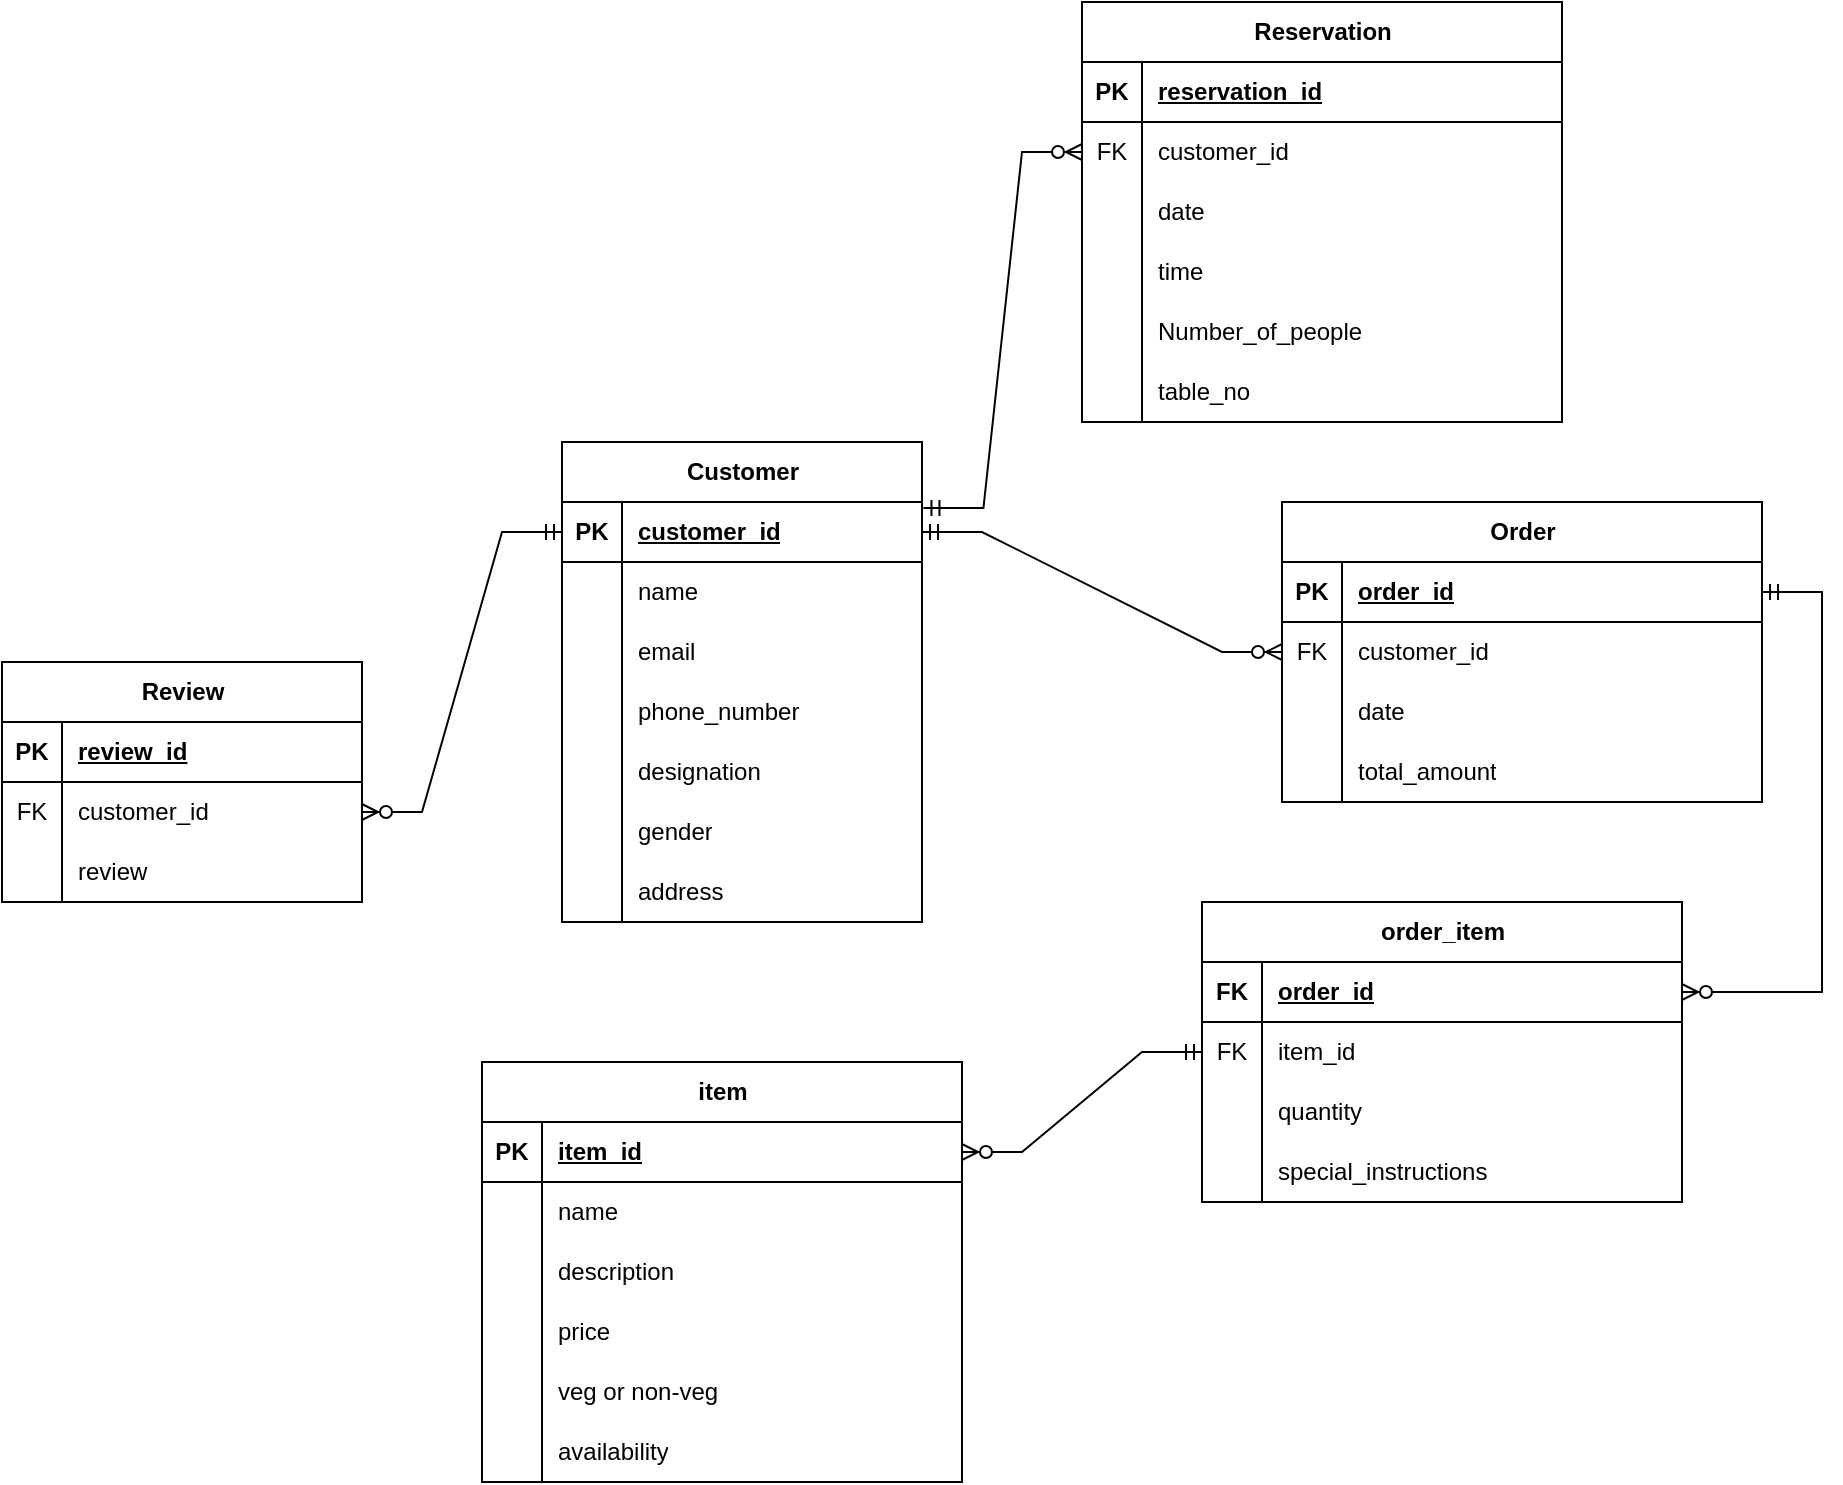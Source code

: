 <mxfile version="24.7.10">
  <diagram id="R2lEEEUBdFMjLlhIrx00" name="Page-1">
    <mxGraphModel dx="2140" dy="1675" grid="1" gridSize="10" guides="1" tooltips="1" connect="1" arrows="1" fold="1" page="1" pageScale="1" pageWidth="850" pageHeight="1100" math="0" shadow="0" extFonts="Permanent Marker^https://fonts.googleapis.com/css?family=Permanent+Marker">
      <root>
        <mxCell id="0" />
        <mxCell id="1" parent="0" />
        <mxCell id="xp8dWprh3TPi0pkrV9Xt-1" value="Customer" style="shape=table;startSize=30;container=1;collapsible=1;childLayout=tableLayout;fixedRows=1;rowLines=0;fontStyle=1;align=center;resizeLast=1;html=1;" parent="1" vertex="1">
          <mxGeometry x="160" y="170" width="180" height="240" as="geometry" />
        </mxCell>
        <mxCell id="xp8dWprh3TPi0pkrV9Xt-2" value="" style="shape=tableRow;horizontal=0;startSize=0;swimlaneHead=0;swimlaneBody=0;fillColor=none;collapsible=0;dropTarget=0;points=[[0,0.5],[1,0.5]];portConstraint=eastwest;top=0;left=0;right=0;bottom=1;" parent="xp8dWprh3TPi0pkrV9Xt-1" vertex="1">
          <mxGeometry y="30" width="180" height="30" as="geometry" />
        </mxCell>
        <mxCell id="xp8dWprh3TPi0pkrV9Xt-3" value="PK" style="shape=partialRectangle;connectable=0;fillColor=none;top=0;left=0;bottom=0;right=0;fontStyle=1;overflow=hidden;whiteSpace=wrap;html=1;" parent="xp8dWprh3TPi0pkrV9Xt-2" vertex="1">
          <mxGeometry width="30" height="30" as="geometry">
            <mxRectangle width="30" height="30" as="alternateBounds" />
          </mxGeometry>
        </mxCell>
        <mxCell id="xp8dWprh3TPi0pkrV9Xt-4" value="customer_id" style="shape=partialRectangle;connectable=0;fillColor=none;top=0;left=0;bottom=0;right=0;align=left;spacingLeft=6;fontStyle=5;overflow=hidden;whiteSpace=wrap;html=1;" parent="xp8dWprh3TPi0pkrV9Xt-2" vertex="1">
          <mxGeometry x="30" width="150" height="30" as="geometry">
            <mxRectangle width="150" height="30" as="alternateBounds" />
          </mxGeometry>
        </mxCell>
        <mxCell id="xp8dWprh3TPi0pkrV9Xt-5" value="" style="shape=tableRow;horizontal=0;startSize=0;swimlaneHead=0;swimlaneBody=0;fillColor=none;collapsible=0;dropTarget=0;points=[[0,0.5],[1,0.5]];portConstraint=eastwest;top=0;left=0;right=0;bottom=0;" parent="xp8dWprh3TPi0pkrV9Xt-1" vertex="1">
          <mxGeometry y="60" width="180" height="30" as="geometry" />
        </mxCell>
        <mxCell id="xp8dWprh3TPi0pkrV9Xt-6" value="" style="shape=partialRectangle;connectable=0;fillColor=none;top=0;left=0;bottom=0;right=0;editable=1;overflow=hidden;whiteSpace=wrap;html=1;" parent="xp8dWprh3TPi0pkrV9Xt-5" vertex="1">
          <mxGeometry width="30" height="30" as="geometry">
            <mxRectangle width="30" height="30" as="alternateBounds" />
          </mxGeometry>
        </mxCell>
        <mxCell id="xp8dWprh3TPi0pkrV9Xt-7" value="name" style="shape=partialRectangle;connectable=0;fillColor=none;top=0;left=0;bottom=0;right=0;align=left;spacingLeft=6;overflow=hidden;whiteSpace=wrap;html=1;" parent="xp8dWprh3TPi0pkrV9Xt-5" vertex="1">
          <mxGeometry x="30" width="150" height="30" as="geometry">
            <mxRectangle width="150" height="30" as="alternateBounds" />
          </mxGeometry>
        </mxCell>
        <mxCell id="xp8dWprh3TPi0pkrV9Xt-8" value="" style="shape=tableRow;horizontal=0;startSize=0;swimlaneHead=0;swimlaneBody=0;fillColor=none;collapsible=0;dropTarget=0;points=[[0,0.5],[1,0.5]];portConstraint=eastwest;top=0;left=0;right=0;bottom=0;" parent="xp8dWprh3TPi0pkrV9Xt-1" vertex="1">
          <mxGeometry y="90" width="180" height="30" as="geometry" />
        </mxCell>
        <mxCell id="xp8dWprh3TPi0pkrV9Xt-9" value="" style="shape=partialRectangle;connectable=0;fillColor=none;top=0;left=0;bottom=0;right=0;editable=1;overflow=hidden;whiteSpace=wrap;html=1;" parent="xp8dWprh3TPi0pkrV9Xt-8" vertex="1">
          <mxGeometry width="30" height="30" as="geometry">
            <mxRectangle width="30" height="30" as="alternateBounds" />
          </mxGeometry>
        </mxCell>
        <mxCell id="xp8dWprh3TPi0pkrV9Xt-10" value="email" style="shape=partialRectangle;connectable=0;fillColor=none;top=0;left=0;bottom=0;right=0;align=left;spacingLeft=6;overflow=hidden;whiteSpace=wrap;html=1;" parent="xp8dWprh3TPi0pkrV9Xt-8" vertex="1">
          <mxGeometry x="30" width="150" height="30" as="geometry">
            <mxRectangle width="150" height="30" as="alternateBounds" />
          </mxGeometry>
        </mxCell>
        <mxCell id="xp8dWprh3TPi0pkrV9Xt-11" value="" style="shape=tableRow;horizontal=0;startSize=0;swimlaneHead=0;swimlaneBody=0;fillColor=none;collapsible=0;dropTarget=0;points=[[0,0.5],[1,0.5]];portConstraint=eastwest;top=0;left=0;right=0;bottom=0;" parent="xp8dWprh3TPi0pkrV9Xt-1" vertex="1">
          <mxGeometry y="120" width="180" height="30" as="geometry" />
        </mxCell>
        <mxCell id="xp8dWprh3TPi0pkrV9Xt-12" value="" style="shape=partialRectangle;connectable=0;fillColor=none;top=0;left=0;bottom=0;right=0;editable=1;overflow=hidden;whiteSpace=wrap;html=1;" parent="xp8dWprh3TPi0pkrV9Xt-11" vertex="1">
          <mxGeometry width="30" height="30" as="geometry">
            <mxRectangle width="30" height="30" as="alternateBounds" />
          </mxGeometry>
        </mxCell>
        <mxCell id="xp8dWprh3TPi0pkrV9Xt-13" value="phone_number" style="shape=partialRectangle;connectable=0;fillColor=none;top=0;left=0;bottom=0;right=0;align=left;spacingLeft=6;overflow=hidden;whiteSpace=wrap;html=1;" parent="xp8dWprh3TPi0pkrV9Xt-11" vertex="1">
          <mxGeometry x="30" width="150" height="30" as="geometry">
            <mxRectangle width="150" height="30" as="alternateBounds" />
          </mxGeometry>
        </mxCell>
        <mxCell id="xp8dWprh3TPi0pkrV9Xt-14" value="" style="shape=tableRow;horizontal=0;startSize=0;swimlaneHead=0;swimlaneBody=0;fillColor=none;collapsible=0;dropTarget=0;points=[[0,0.5],[1,0.5]];portConstraint=eastwest;top=0;left=0;right=0;bottom=0;" parent="xp8dWprh3TPi0pkrV9Xt-1" vertex="1">
          <mxGeometry y="150" width="180" height="30" as="geometry" />
        </mxCell>
        <mxCell id="xp8dWprh3TPi0pkrV9Xt-15" value="" style="shape=partialRectangle;connectable=0;fillColor=none;top=0;left=0;bottom=0;right=0;editable=1;overflow=hidden;whiteSpace=wrap;html=1;" parent="xp8dWprh3TPi0pkrV9Xt-14" vertex="1">
          <mxGeometry width="30" height="30" as="geometry">
            <mxRectangle width="30" height="30" as="alternateBounds" />
          </mxGeometry>
        </mxCell>
        <mxCell id="xp8dWprh3TPi0pkrV9Xt-16" value="designation" style="shape=partialRectangle;connectable=0;fillColor=none;top=0;left=0;bottom=0;right=0;align=left;spacingLeft=6;overflow=hidden;whiteSpace=wrap;html=1;" parent="xp8dWprh3TPi0pkrV9Xt-14" vertex="1">
          <mxGeometry x="30" width="150" height="30" as="geometry">
            <mxRectangle width="150" height="30" as="alternateBounds" />
          </mxGeometry>
        </mxCell>
        <mxCell id="xp8dWprh3TPi0pkrV9Xt-17" value="" style="shape=tableRow;horizontal=0;startSize=0;swimlaneHead=0;swimlaneBody=0;fillColor=none;collapsible=0;dropTarget=0;points=[[0,0.5],[1,0.5]];portConstraint=eastwest;top=0;left=0;right=0;bottom=0;" parent="xp8dWprh3TPi0pkrV9Xt-1" vertex="1">
          <mxGeometry y="180" width="180" height="30" as="geometry" />
        </mxCell>
        <mxCell id="xp8dWprh3TPi0pkrV9Xt-18" value="" style="shape=partialRectangle;connectable=0;fillColor=none;top=0;left=0;bottom=0;right=0;editable=1;overflow=hidden;whiteSpace=wrap;html=1;" parent="xp8dWprh3TPi0pkrV9Xt-17" vertex="1">
          <mxGeometry width="30" height="30" as="geometry">
            <mxRectangle width="30" height="30" as="alternateBounds" />
          </mxGeometry>
        </mxCell>
        <mxCell id="xp8dWprh3TPi0pkrV9Xt-19" value="gender" style="shape=partialRectangle;connectable=0;fillColor=none;top=0;left=0;bottom=0;right=0;align=left;spacingLeft=6;overflow=hidden;whiteSpace=wrap;html=1;" parent="xp8dWprh3TPi0pkrV9Xt-17" vertex="1">
          <mxGeometry x="30" width="150" height="30" as="geometry">
            <mxRectangle width="150" height="30" as="alternateBounds" />
          </mxGeometry>
        </mxCell>
        <mxCell id="xp8dWprh3TPi0pkrV9Xt-20" value="" style="shape=tableRow;horizontal=0;startSize=0;swimlaneHead=0;swimlaneBody=0;fillColor=none;collapsible=0;dropTarget=0;points=[[0,0.5],[1,0.5]];portConstraint=eastwest;top=0;left=0;right=0;bottom=0;" parent="xp8dWprh3TPi0pkrV9Xt-1" vertex="1">
          <mxGeometry y="210" width="180" height="30" as="geometry" />
        </mxCell>
        <mxCell id="xp8dWprh3TPi0pkrV9Xt-21" value="" style="shape=partialRectangle;connectable=0;fillColor=none;top=0;left=0;bottom=0;right=0;editable=1;overflow=hidden;whiteSpace=wrap;html=1;" parent="xp8dWprh3TPi0pkrV9Xt-20" vertex="1">
          <mxGeometry width="30" height="30" as="geometry">
            <mxRectangle width="30" height="30" as="alternateBounds" />
          </mxGeometry>
        </mxCell>
        <mxCell id="xp8dWprh3TPi0pkrV9Xt-22" value="address" style="shape=partialRectangle;connectable=0;fillColor=none;top=0;left=0;bottom=0;right=0;align=left;spacingLeft=6;overflow=hidden;whiteSpace=wrap;html=1;" parent="xp8dWprh3TPi0pkrV9Xt-20" vertex="1">
          <mxGeometry x="30" width="150" height="30" as="geometry">
            <mxRectangle width="150" height="30" as="alternateBounds" />
          </mxGeometry>
        </mxCell>
        <mxCell id="xp8dWprh3TPi0pkrV9Xt-23" value="Order" style="shape=table;startSize=30;container=1;collapsible=1;childLayout=tableLayout;fixedRows=1;rowLines=0;fontStyle=1;align=center;resizeLast=1;html=1;" parent="1" vertex="1">
          <mxGeometry x="520" y="200" width="240" height="150" as="geometry" />
        </mxCell>
        <mxCell id="xp8dWprh3TPi0pkrV9Xt-24" value="" style="shape=tableRow;horizontal=0;startSize=0;swimlaneHead=0;swimlaneBody=0;fillColor=none;collapsible=0;dropTarget=0;points=[[0,0.5],[1,0.5]];portConstraint=eastwest;top=0;left=0;right=0;bottom=1;" parent="xp8dWprh3TPi0pkrV9Xt-23" vertex="1">
          <mxGeometry y="30" width="240" height="30" as="geometry" />
        </mxCell>
        <mxCell id="xp8dWprh3TPi0pkrV9Xt-25" value="PK" style="shape=partialRectangle;connectable=0;fillColor=none;top=0;left=0;bottom=0;right=0;fontStyle=1;overflow=hidden;whiteSpace=wrap;html=1;" parent="xp8dWprh3TPi0pkrV9Xt-24" vertex="1">
          <mxGeometry width="30" height="30" as="geometry">
            <mxRectangle width="30" height="30" as="alternateBounds" />
          </mxGeometry>
        </mxCell>
        <mxCell id="xp8dWprh3TPi0pkrV9Xt-26" value="order_id" style="shape=partialRectangle;connectable=0;fillColor=none;top=0;left=0;bottom=0;right=0;align=left;spacingLeft=6;fontStyle=5;overflow=hidden;whiteSpace=wrap;html=1;" parent="xp8dWprh3TPi0pkrV9Xt-24" vertex="1">
          <mxGeometry x="30" width="210" height="30" as="geometry">
            <mxRectangle width="210" height="30" as="alternateBounds" />
          </mxGeometry>
        </mxCell>
        <mxCell id="xp8dWprh3TPi0pkrV9Xt-27" value="" style="shape=tableRow;horizontal=0;startSize=0;swimlaneHead=0;swimlaneBody=0;fillColor=none;collapsible=0;dropTarget=0;points=[[0,0.5],[1,0.5]];portConstraint=eastwest;top=0;left=0;right=0;bottom=0;" parent="xp8dWprh3TPi0pkrV9Xt-23" vertex="1">
          <mxGeometry y="60" width="240" height="30" as="geometry" />
        </mxCell>
        <mxCell id="xp8dWprh3TPi0pkrV9Xt-28" value="FK" style="shape=partialRectangle;connectable=0;fillColor=none;top=0;left=0;bottom=0;right=0;editable=1;overflow=hidden;whiteSpace=wrap;html=1;" parent="xp8dWprh3TPi0pkrV9Xt-27" vertex="1">
          <mxGeometry width="30" height="30" as="geometry">
            <mxRectangle width="30" height="30" as="alternateBounds" />
          </mxGeometry>
        </mxCell>
        <mxCell id="xp8dWprh3TPi0pkrV9Xt-29" value="customer_id" style="shape=partialRectangle;connectable=0;fillColor=none;top=0;left=0;bottom=0;right=0;align=left;spacingLeft=6;overflow=hidden;whiteSpace=wrap;html=1;" parent="xp8dWprh3TPi0pkrV9Xt-27" vertex="1">
          <mxGeometry x="30" width="210" height="30" as="geometry">
            <mxRectangle width="210" height="30" as="alternateBounds" />
          </mxGeometry>
        </mxCell>
        <mxCell id="xp8dWprh3TPi0pkrV9Xt-30" value="" style="shape=tableRow;horizontal=0;startSize=0;swimlaneHead=0;swimlaneBody=0;fillColor=none;collapsible=0;dropTarget=0;points=[[0,0.5],[1,0.5]];portConstraint=eastwest;top=0;left=0;right=0;bottom=0;" parent="xp8dWprh3TPi0pkrV9Xt-23" vertex="1">
          <mxGeometry y="90" width="240" height="30" as="geometry" />
        </mxCell>
        <mxCell id="xp8dWprh3TPi0pkrV9Xt-31" value="" style="shape=partialRectangle;connectable=0;fillColor=none;top=0;left=0;bottom=0;right=0;editable=1;overflow=hidden;whiteSpace=wrap;html=1;" parent="xp8dWprh3TPi0pkrV9Xt-30" vertex="1">
          <mxGeometry width="30" height="30" as="geometry">
            <mxRectangle width="30" height="30" as="alternateBounds" />
          </mxGeometry>
        </mxCell>
        <mxCell id="xp8dWprh3TPi0pkrV9Xt-32" value="date" style="shape=partialRectangle;connectable=0;fillColor=none;top=0;left=0;bottom=0;right=0;align=left;spacingLeft=6;overflow=hidden;whiteSpace=wrap;html=1;" parent="xp8dWprh3TPi0pkrV9Xt-30" vertex="1">
          <mxGeometry x="30" width="210" height="30" as="geometry">
            <mxRectangle width="210" height="30" as="alternateBounds" />
          </mxGeometry>
        </mxCell>
        <mxCell id="xp8dWprh3TPi0pkrV9Xt-36" value="" style="shape=tableRow;horizontal=0;startSize=0;swimlaneHead=0;swimlaneBody=0;fillColor=none;collapsible=0;dropTarget=0;points=[[0,0.5],[1,0.5]];portConstraint=eastwest;top=0;left=0;right=0;bottom=0;" parent="xp8dWprh3TPi0pkrV9Xt-23" vertex="1">
          <mxGeometry y="120" width="240" height="30" as="geometry" />
        </mxCell>
        <mxCell id="xp8dWprh3TPi0pkrV9Xt-37" value="" style="shape=partialRectangle;connectable=0;fillColor=none;top=0;left=0;bottom=0;right=0;editable=1;overflow=hidden;whiteSpace=wrap;html=1;" parent="xp8dWprh3TPi0pkrV9Xt-36" vertex="1">
          <mxGeometry width="30" height="30" as="geometry">
            <mxRectangle width="30" height="30" as="alternateBounds" />
          </mxGeometry>
        </mxCell>
        <mxCell id="xp8dWprh3TPi0pkrV9Xt-38" value="total_amount" style="shape=partialRectangle;connectable=0;fillColor=none;top=0;left=0;bottom=0;right=0;align=left;spacingLeft=6;overflow=hidden;whiteSpace=wrap;html=1;" parent="xp8dWprh3TPi0pkrV9Xt-36" vertex="1">
          <mxGeometry x="30" width="210" height="30" as="geometry">
            <mxRectangle width="210" height="30" as="alternateBounds" />
          </mxGeometry>
        </mxCell>
        <mxCell id="xp8dWprh3TPi0pkrV9Xt-39" value="item" style="shape=table;startSize=30;container=1;collapsible=1;childLayout=tableLayout;fixedRows=1;rowLines=0;fontStyle=1;align=center;resizeLast=1;html=1;" parent="1" vertex="1">
          <mxGeometry x="120" y="480" width="240" height="210" as="geometry" />
        </mxCell>
        <mxCell id="xp8dWprh3TPi0pkrV9Xt-40" value="" style="shape=tableRow;horizontal=0;startSize=0;swimlaneHead=0;swimlaneBody=0;fillColor=none;collapsible=0;dropTarget=0;points=[[0,0.5],[1,0.5]];portConstraint=eastwest;top=0;left=0;right=0;bottom=1;" parent="xp8dWprh3TPi0pkrV9Xt-39" vertex="1">
          <mxGeometry y="30" width="240" height="30" as="geometry" />
        </mxCell>
        <mxCell id="xp8dWprh3TPi0pkrV9Xt-41" value="PK" style="shape=partialRectangle;connectable=0;fillColor=none;top=0;left=0;bottom=0;right=0;fontStyle=1;overflow=hidden;whiteSpace=wrap;html=1;" parent="xp8dWprh3TPi0pkrV9Xt-40" vertex="1">
          <mxGeometry width="30" height="30" as="geometry">
            <mxRectangle width="30" height="30" as="alternateBounds" />
          </mxGeometry>
        </mxCell>
        <mxCell id="xp8dWprh3TPi0pkrV9Xt-42" value="item_id" style="shape=partialRectangle;connectable=0;fillColor=none;top=0;left=0;bottom=0;right=0;align=left;spacingLeft=6;fontStyle=5;overflow=hidden;whiteSpace=wrap;html=1;" parent="xp8dWprh3TPi0pkrV9Xt-40" vertex="1">
          <mxGeometry x="30" width="210" height="30" as="geometry">
            <mxRectangle width="210" height="30" as="alternateBounds" />
          </mxGeometry>
        </mxCell>
        <mxCell id="xp8dWprh3TPi0pkrV9Xt-43" value="" style="shape=tableRow;horizontal=0;startSize=0;swimlaneHead=0;swimlaneBody=0;fillColor=none;collapsible=0;dropTarget=0;points=[[0,0.5],[1,0.5]];portConstraint=eastwest;top=0;left=0;right=0;bottom=0;" parent="xp8dWprh3TPi0pkrV9Xt-39" vertex="1">
          <mxGeometry y="60" width="240" height="30" as="geometry" />
        </mxCell>
        <mxCell id="xp8dWprh3TPi0pkrV9Xt-44" value="" style="shape=partialRectangle;connectable=0;fillColor=none;top=0;left=0;bottom=0;right=0;editable=1;overflow=hidden;whiteSpace=wrap;html=1;" parent="xp8dWprh3TPi0pkrV9Xt-43" vertex="1">
          <mxGeometry width="30" height="30" as="geometry">
            <mxRectangle width="30" height="30" as="alternateBounds" />
          </mxGeometry>
        </mxCell>
        <mxCell id="xp8dWprh3TPi0pkrV9Xt-45" value="name" style="shape=partialRectangle;connectable=0;fillColor=none;top=0;left=0;bottom=0;right=0;align=left;spacingLeft=6;overflow=hidden;whiteSpace=wrap;html=1;" parent="xp8dWprh3TPi0pkrV9Xt-43" vertex="1">
          <mxGeometry x="30" width="210" height="30" as="geometry">
            <mxRectangle width="210" height="30" as="alternateBounds" />
          </mxGeometry>
        </mxCell>
        <mxCell id="xp8dWprh3TPi0pkrV9Xt-49" value="" style="shape=tableRow;horizontal=0;startSize=0;swimlaneHead=0;swimlaneBody=0;fillColor=none;collapsible=0;dropTarget=0;points=[[0,0.5],[1,0.5]];portConstraint=eastwest;top=0;left=0;right=0;bottom=0;" parent="xp8dWprh3TPi0pkrV9Xt-39" vertex="1">
          <mxGeometry y="90" width="240" height="30" as="geometry" />
        </mxCell>
        <mxCell id="xp8dWprh3TPi0pkrV9Xt-50" value="" style="shape=partialRectangle;connectable=0;fillColor=none;top=0;left=0;bottom=0;right=0;editable=1;overflow=hidden;whiteSpace=wrap;html=1;" parent="xp8dWprh3TPi0pkrV9Xt-49" vertex="1">
          <mxGeometry width="30" height="30" as="geometry">
            <mxRectangle width="30" height="30" as="alternateBounds" />
          </mxGeometry>
        </mxCell>
        <mxCell id="xp8dWprh3TPi0pkrV9Xt-51" value="description" style="shape=partialRectangle;connectable=0;fillColor=none;top=0;left=0;bottom=0;right=0;align=left;spacingLeft=6;overflow=hidden;whiteSpace=wrap;html=1;" parent="xp8dWprh3TPi0pkrV9Xt-49" vertex="1">
          <mxGeometry x="30" width="210" height="30" as="geometry">
            <mxRectangle width="210" height="30" as="alternateBounds" />
          </mxGeometry>
        </mxCell>
        <mxCell id="xp8dWprh3TPi0pkrV9Xt-52" value="" style="shape=tableRow;horizontal=0;startSize=0;swimlaneHead=0;swimlaneBody=0;fillColor=none;collapsible=0;dropTarget=0;points=[[0,0.5],[1,0.5]];portConstraint=eastwest;top=0;left=0;right=0;bottom=0;" parent="xp8dWprh3TPi0pkrV9Xt-39" vertex="1">
          <mxGeometry y="120" width="240" height="30" as="geometry" />
        </mxCell>
        <mxCell id="xp8dWprh3TPi0pkrV9Xt-53" value="" style="shape=partialRectangle;connectable=0;fillColor=none;top=0;left=0;bottom=0;right=0;editable=1;overflow=hidden;whiteSpace=wrap;html=1;" parent="xp8dWprh3TPi0pkrV9Xt-52" vertex="1">
          <mxGeometry width="30" height="30" as="geometry">
            <mxRectangle width="30" height="30" as="alternateBounds" />
          </mxGeometry>
        </mxCell>
        <mxCell id="xp8dWprh3TPi0pkrV9Xt-54" value="price" style="shape=partialRectangle;connectable=0;fillColor=none;top=0;left=0;bottom=0;right=0;align=left;spacingLeft=6;overflow=hidden;whiteSpace=wrap;html=1;" parent="xp8dWprh3TPi0pkrV9Xt-52" vertex="1">
          <mxGeometry x="30" width="210" height="30" as="geometry">
            <mxRectangle width="210" height="30" as="alternateBounds" />
          </mxGeometry>
        </mxCell>
        <mxCell id="OABnoELEnf42XLQkk6MX-1" value="" style="shape=tableRow;horizontal=0;startSize=0;swimlaneHead=0;swimlaneBody=0;fillColor=none;collapsible=0;dropTarget=0;points=[[0,0.5],[1,0.5]];portConstraint=eastwest;top=0;left=0;right=0;bottom=0;" parent="xp8dWprh3TPi0pkrV9Xt-39" vertex="1">
          <mxGeometry y="150" width="240" height="30" as="geometry" />
        </mxCell>
        <mxCell id="OABnoELEnf42XLQkk6MX-2" value="" style="shape=partialRectangle;connectable=0;fillColor=none;top=0;left=0;bottom=0;right=0;editable=1;overflow=hidden;whiteSpace=wrap;html=1;" parent="OABnoELEnf42XLQkk6MX-1" vertex="1">
          <mxGeometry width="30" height="30" as="geometry">
            <mxRectangle width="30" height="30" as="alternateBounds" />
          </mxGeometry>
        </mxCell>
        <mxCell id="OABnoELEnf42XLQkk6MX-3" value="veg or non-veg" style="shape=partialRectangle;connectable=0;fillColor=none;top=0;left=0;bottom=0;right=0;align=left;spacingLeft=6;overflow=hidden;whiteSpace=wrap;html=1;" parent="OABnoELEnf42XLQkk6MX-1" vertex="1">
          <mxGeometry x="30" width="210" height="30" as="geometry">
            <mxRectangle width="210" height="30" as="alternateBounds" />
          </mxGeometry>
        </mxCell>
        <mxCell id="OABnoELEnf42XLQkk6MX-4" value="" style="shape=tableRow;horizontal=0;startSize=0;swimlaneHead=0;swimlaneBody=0;fillColor=none;collapsible=0;dropTarget=0;points=[[0,0.5],[1,0.5]];portConstraint=eastwest;top=0;left=0;right=0;bottom=0;" parent="xp8dWprh3TPi0pkrV9Xt-39" vertex="1">
          <mxGeometry y="180" width="240" height="30" as="geometry" />
        </mxCell>
        <mxCell id="OABnoELEnf42XLQkk6MX-5" value="" style="shape=partialRectangle;connectable=0;fillColor=none;top=0;left=0;bottom=0;right=0;editable=1;overflow=hidden;whiteSpace=wrap;html=1;" parent="OABnoELEnf42XLQkk6MX-4" vertex="1">
          <mxGeometry width="30" height="30" as="geometry">
            <mxRectangle width="30" height="30" as="alternateBounds" />
          </mxGeometry>
        </mxCell>
        <mxCell id="OABnoELEnf42XLQkk6MX-6" value="availability" style="shape=partialRectangle;connectable=0;fillColor=none;top=0;left=0;bottom=0;right=0;align=left;spacingLeft=6;overflow=hidden;whiteSpace=wrap;html=1;" parent="OABnoELEnf42XLQkk6MX-4" vertex="1">
          <mxGeometry x="30" width="210" height="30" as="geometry">
            <mxRectangle width="210" height="30" as="alternateBounds" />
          </mxGeometry>
        </mxCell>
        <mxCell id="xp8dWprh3TPi0pkrV9Xt-55" value="order_item" style="shape=table;startSize=30;container=1;collapsible=1;childLayout=tableLayout;fixedRows=1;rowLines=0;fontStyle=1;align=center;resizeLast=1;html=1;" parent="1" vertex="1">
          <mxGeometry x="480" y="400" width="240" height="150" as="geometry" />
        </mxCell>
        <mxCell id="xp8dWprh3TPi0pkrV9Xt-56" value="" style="shape=tableRow;horizontal=0;startSize=0;swimlaneHead=0;swimlaneBody=0;fillColor=none;collapsible=0;dropTarget=0;points=[[0,0.5],[1,0.5]];portConstraint=eastwest;top=0;left=0;right=0;bottom=1;" parent="xp8dWprh3TPi0pkrV9Xt-55" vertex="1">
          <mxGeometry y="30" width="240" height="30" as="geometry" />
        </mxCell>
        <mxCell id="xp8dWprh3TPi0pkrV9Xt-57" value="FK" style="shape=partialRectangle;connectable=0;fillColor=none;top=0;left=0;bottom=0;right=0;fontStyle=1;overflow=hidden;whiteSpace=wrap;html=1;" parent="xp8dWprh3TPi0pkrV9Xt-56" vertex="1">
          <mxGeometry width="30" height="30" as="geometry">
            <mxRectangle width="30" height="30" as="alternateBounds" />
          </mxGeometry>
        </mxCell>
        <mxCell id="xp8dWprh3TPi0pkrV9Xt-58" value="order_id" style="shape=partialRectangle;connectable=0;fillColor=none;top=0;left=0;bottom=0;right=0;align=left;spacingLeft=6;fontStyle=5;overflow=hidden;whiteSpace=wrap;html=1;" parent="xp8dWprh3TPi0pkrV9Xt-56" vertex="1">
          <mxGeometry x="30" width="210" height="30" as="geometry">
            <mxRectangle width="210" height="30" as="alternateBounds" />
          </mxGeometry>
        </mxCell>
        <mxCell id="xp8dWprh3TPi0pkrV9Xt-59" value="" style="shape=tableRow;horizontal=0;startSize=0;swimlaneHead=0;swimlaneBody=0;fillColor=none;collapsible=0;dropTarget=0;points=[[0,0.5],[1,0.5]];portConstraint=eastwest;top=0;left=0;right=0;bottom=0;" parent="xp8dWprh3TPi0pkrV9Xt-55" vertex="1">
          <mxGeometry y="60" width="240" height="30" as="geometry" />
        </mxCell>
        <mxCell id="xp8dWprh3TPi0pkrV9Xt-60" value="FK" style="shape=partialRectangle;connectable=0;fillColor=none;top=0;left=0;bottom=0;right=0;editable=1;overflow=hidden;whiteSpace=wrap;html=1;" parent="xp8dWprh3TPi0pkrV9Xt-59" vertex="1">
          <mxGeometry width="30" height="30" as="geometry">
            <mxRectangle width="30" height="30" as="alternateBounds" />
          </mxGeometry>
        </mxCell>
        <mxCell id="xp8dWprh3TPi0pkrV9Xt-61" value="item_id" style="shape=partialRectangle;connectable=0;fillColor=none;top=0;left=0;bottom=0;right=0;align=left;spacingLeft=6;overflow=hidden;whiteSpace=wrap;html=1;" parent="xp8dWprh3TPi0pkrV9Xt-59" vertex="1">
          <mxGeometry x="30" width="210" height="30" as="geometry">
            <mxRectangle width="210" height="30" as="alternateBounds" />
          </mxGeometry>
        </mxCell>
        <mxCell id="xp8dWprh3TPi0pkrV9Xt-62" value="" style="shape=tableRow;horizontal=0;startSize=0;swimlaneHead=0;swimlaneBody=0;fillColor=none;collapsible=0;dropTarget=0;points=[[0,0.5],[1,0.5]];portConstraint=eastwest;top=0;left=0;right=0;bottom=0;" parent="xp8dWprh3TPi0pkrV9Xt-55" vertex="1">
          <mxGeometry y="90" width="240" height="30" as="geometry" />
        </mxCell>
        <mxCell id="xp8dWprh3TPi0pkrV9Xt-63" value="" style="shape=partialRectangle;connectable=0;fillColor=none;top=0;left=0;bottom=0;right=0;editable=1;overflow=hidden;whiteSpace=wrap;html=1;" parent="xp8dWprh3TPi0pkrV9Xt-62" vertex="1">
          <mxGeometry width="30" height="30" as="geometry">
            <mxRectangle width="30" height="30" as="alternateBounds" />
          </mxGeometry>
        </mxCell>
        <mxCell id="xp8dWprh3TPi0pkrV9Xt-64" value="quantity" style="shape=partialRectangle;connectable=0;fillColor=none;top=0;left=0;bottom=0;right=0;align=left;spacingLeft=6;overflow=hidden;whiteSpace=wrap;html=1;" parent="xp8dWprh3TPi0pkrV9Xt-62" vertex="1">
          <mxGeometry x="30" width="210" height="30" as="geometry">
            <mxRectangle width="210" height="30" as="alternateBounds" />
          </mxGeometry>
        </mxCell>
        <mxCell id="xp8dWprh3TPi0pkrV9Xt-65" value="" style="shape=tableRow;horizontal=0;startSize=0;swimlaneHead=0;swimlaneBody=0;fillColor=none;collapsible=0;dropTarget=0;points=[[0,0.5],[1,0.5]];portConstraint=eastwest;top=0;left=0;right=0;bottom=0;" parent="xp8dWprh3TPi0pkrV9Xt-55" vertex="1">
          <mxGeometry y="120" width="240" height="30" as="geometry" />
        </mxCell>
        <mxCell id="xp8dWprh3TPi0pkrV9Xt-66" value="" style="shape=partialRectangle;connectable=0;fillColor=none;top=0;left=0;bottom=0;right=0;editable=1;overflow=hidden;whiteSpace=wrap;html=1;" parent="xp8dWprh3TPi0pkrV9Xt-65" vertex="1">
          <mxGeometry width="30" height="30" as="geometry">
            <mxRectangle width="30" height="30" as="alternateBounds" />
          </mxGeometry>
        </mxCell>
        <mxCell id="xp8dWprh3TPi0pkrV9Xt-67" value="special_instructions" style="shape=partialRectangle;connectable=0;fillColor=none;top=0;left=0;bottom=0;right=0;align=left;spacingLeft=6;overflow=hidden;whiteSpace=wrap;html=1;" parent="xp8dWprh3TPi0pkrV9Xt-65" vertex="1">
          <mxGeometry x="30" width="210" height="30" as="geometry">
            <mxRectangle width="210" height="30" as="alternateBounds" />
          </mxGeometry>
        </mxCell>
        <mxCell id="xp8dWprh3TPi0pkrV9Xt-68" value="" style="edgeStyle=entityRelationEdgeStyle;fontSize=12;html=1;endArrow=ERzeroToMany;startArrow=ERmandOne;rounded=0;entryX=1;entryY=0.5;entryDx=0;entryDy=0;" parent="1" source="xp8dWprh3TPi0pkrV9Xt-24" target="xp8dWprh3TPi0pkrV9Xt-56" edge="1">
          <mxGeometry width="100" height="100" relative="1" as="geometry">
            <mxPoint x="810" y="260" as="sourcePoint" />
            <mxPoint x="870" y="420" as="targetPoint" />
            <Array as="points">
              <mxPoint x="810" y="515" />
              <mxPoint x="830" y="355" />
              <mxPoint x="840" y="340" />
            </Array>
          </mxGeometry>
        </mxCell>
        <mxCell id="xp8dWprh3TPi0pkrV9Xt-69" value="" style="edgeStyle=entityRelationEdgeStyle;fontSize=12;html=1;endArrow=ERzeroToMany;startArrow=ERmandOne;rounded=0;exitX=0;exitY=0.5;exitDx=0;exitDy=0;entryX=1;entryY=0.5;entryDx=0;entryDy=0;" parent="1" source="xp8dWprh3TPi0pkrV9Xt-59" target="xp8dWprh3TPi0pkrV9Xt-40" edge="1">
          <mxGeometry width="100" height="100" relative="1" as="geometry">
            <mxPoint x="370" y="430" as="sourcePoint" />
            <mxPoint x="520" y="540" as="targetPoint" />
          </mxGeometry>
        </mxCell>
        <mxCell id="taC7ql5rFJEFzUttZD6T-1" value="Review" style="shape=table;startSize=30;container=1;collapsible=1;childLayout=tableLayout;fixedRows=1;rowLines=0;fontStyle=1;align=center;resizeLast=1;html=1;" parent="1" vertex="1">
          <mxGeometry x="-120" y="280" width="180" height="120" as="geometry" />
        </mxCell>
        <mxCell id="taC7ql5rFJEFzUttZD6T-2" value="" style="shape=tableRow;horizontal=0;startSize=0;swimlaneHead=0;swimlaneBody=0;fillColor=none;collapsible=0;dropTarget=0;points=[[0,0.5],[1,0.5]];portConstraint=eastwest;top=0;left=0;right=0;bottom=1;" parent="taC7ql5rFJEFzUttZD6T-1" vertex="1">
          <mxGeometry y="30" width="180" height="30" as="geometry" />
        </mxCell>
        <mxCell id="taC7ql5rFJEFzUttZD6T-3" value="PK" style="shape=partialRectangle;connectable=0;fillColor=none;top=0;left=0;bottom=0;right=0;fontStyle=1;overflow=hidden;whiteSpace=wrap;html=1;" parent="taC7ql5rFJEFzUttZD6T-2" vertex="1">
          <mxGeometry width="30" height="30" as="geometry">
            <mxRectangle width="30" height="30" as="alternateBounds" />
          </mxGeometry>
        </mxCell>
        <mxCell id="taC7ql5rFJEFzUttZD6T-4" value="review_id" style="shape=partialRectangle;connectable=0;fillColor=none;top=0;left=0;bottom=0;right=0;align=left;spacingLeft=6;fontStyle=5;overflow=hidden;whiteSpace=wrap;html=1;" parent="taC7ql5rFJEFzUttZD6T-2" vertex="1">
          <mxGeometry x="30" width="150" height="30" as="geometry">
            <mxRectangle width="150" height="30" as="alternateBounds" />
          </mxGeometry>
        </mxCell>
        <mxCell id="taC7ql5rFJEFzUttZD6T-5" value="" style="shape=tableRow;horizontal=0;startSize=0;swimlaneHead=0;swimlaneBody=0;fillColor=none;collapsible=0;dropTarget=0;points=[[0,0.5],[1,0.5]];portConstraint=eastwest;top=0;left=0;right=0;bottom=0;" parent="taC7ql5rFJEFzUttZD6T-1" vertex="1">
          <mxGeometry y="60" width="180" height="30" as="geometry" />
        </mxCell>
        <mxCell id="taC7ql5rFJEFzUttZD6T-6" value="FK" style="shape=partialRectangle;connectable=0;fillColor=none;top=0;left=0;bottom=0;right=0;editable=1;overflow=hidden;whiteSpace=wrap;html=1;" parent="taC7ql5rFJEFzUttZD6T-5" vertex="1">
          <mxGeometry width="30" height="30" as="geometry">
            <mxRectangle width="30" height="30" as="alternateBounds" />
          </mxGeometry>
        </mxCell>
        <mxCell id="taC7ql5rFJEFzUttZD6T-7" value="customer_id" style="shape=partialRectangle;connectable=0;fillColor=none;top=0;left=0;bottom=0;right=0;align=left;spacingLeft=6;overflow=hidden;whiteSpace=wrap;html=1;" parent="taC7ql5rFJEFzUttZD6T-5" vertex="1">
          <mxGeometry x="30" width="150" height="30" as="geometry">
            <mxRectangle width="150" height="30" as="alternateBounds" />
          </mxGeometry>
        </mxCell>
        <mxCell id="taC7ql5rFJEFzUttZD6T-8" value="" style="shape=tableRow;horizontal=0;startSize=0;swimlaneHead=0;swimlaneBody=0;fillColor=none;collapsible=0;dropTarget=0;points=[[0,0.5],[1,0.5]];portConstraint=eastwest;top=0;left=0;right=0;bottom=0;" parent="taC7ql5rFJEFzUttZD6T-1" vertex="1">
          <mxGeometry y="90" width="180" height="30" as="geometry" />
        </mxCell>
        <mxCell id="taC7ql5rFJEFzUttZD6T-9" value="" style="shape=partialRectangle;connectable=0;fillColor=none;top=0;left=0;bottom=0;right=0;editable=1;overflow=hidden;whiteSpace=wrap;html=1;" parent="taC7ql5rFJEFzUttZD6T-8" vertex="1">
          <mxGeometry width="30" height="30" as="geometry">
            <mxRectangle width="30" height="30" as="alternateBounds" />
          </mxGeometry>
        </mxCell>
        <mxCell id="taC7ql5rFJEFzUttZD6T-10" value="review" style="shape=partialRectangle;connectable=0;fillColor=none;top=0;left=0;bottom=0;right=0;align=left;spacingLeft=6;overflow=hidden;whiteSpace=wrap;html=1;" parent="taC7ql5rFJEFzUttZD6T-8" vertex="1">
          <mxGeometry x="30" width="150" height="30" as="geometry">
            <mxRectangle width="150" height="30" as="alternateBounds" />
          </mxGeometry>
        </mxCell>
        <mxCell id="H83iwGPrG3vvKPOdKM01-3" value="" style="edgeStyle=entityRelationEdgeStyle;fontSize=12;html=1;endArrow=ERzeroToMany;startArrow=ERmandOne;rounded=0;exitX=0;exitY=0.5;exitDx=0;exitDy=0;entryX=1;entryY=0.5;entryDx=0;entryDy=0;" parent="1" source="xp8dWprh3TPi0pkrV9Xt-2" target="taC7ql5rFJEFzUttZD6T-5" edge="1">
          <mxGeometry width="100" height="100" relative="1" as="geometry">
            <mxPoint x="-90" y="520" as="sourcePoint" />
            <mxPoint x="10" y="420" as="targetPoint" />
          </mxGeometry>
        </mxCell>
        <mxCell id="H83iwGPrG3vvKPOdKM01-4" value="" style="edgeStyle=entityRelationEdgeStyle;fontSize=12;html=1;endArrow=ERzeroToMany;startArrow=ERmandOne;rounded=0;exitX=1;exitY=0.5;exitDx=0;exitDy=0;entryX=0;entryY=0.5;entryDx=0;entryDy=0;" parent="1" source="xp8dWprh3TPi0pkrV9Xt-2" target="xp8dWprh3TPi0pkrV9Xt-27" edge="1">
          <mxGeometry width="100" height="100" relative="1" as="geometry">
            <mxPoint x="140" y="155" as="sourcePoint" />
            <mxPoint x="20" y="300" as="targetPoint" />
          </mxGeometry>
        </mxCell>
        <mxCell id="VQennEEto-prl_GHVp7R-1" value="Reservation" style="shape=table;startSize=30;container=1;collapsible=1;childLayout=tableLayout;fixedRows=1;rowLines=0;fontStyle=1;align=center;resizeLast=1;html=1;" vertex="1" parent="1">
          <mxGeometry x="420" y="-50" width="240" height="210" as="geometry" />
        </mxCell>
        <mxCell id="VQennEEto-prl_GHVp7R-2" value="" style="shape=tableRow;horizontal=0;startSize=0;swimlaneHead=0;swimlaneBody=0;fillColor=none;collapsible=0;dropTarget=0;points=[[0,0.5],[1,0.5]];portConstraint=eastwest;top=0;left=0;right=0;bottom=1;" vertex="1" parent="VQennEEto-prl_GHVp7R-1">
          <mxGeometry y="30" width="240" height="30" as="geometry" />
        </mxCell>
        <mxCell id="VQennEEto-prl_GHVp7R-3" value="PK" style="shape=partialRectangle;connectable=0;fillColor=none;top=0;left=0;bottom=0;right=0;fontStyle=1;overflow=hidden;whiteSpace=wrap;html=1;" vertex="1" parent="VQennEEto-prl_GHVp7R-2">
          <mxGeometry width="30" height="30" as="geometry">
            <mxRectangle width="30" height="30" as="alternateBounds" />
          </mxGeometry>
        </mxCell>
        <mxCell id="VQennEEto-prl_GHVp7R-4" value="reservation_id" style="shape=partialRectangle;connectable=0;fillColor=none;top=0;left=0;bottom=0;right=0;align=left;spacingLeft=6;fontStyle=5;overflow=hidden;whiteSpace=wrap;html=1;" vertex="1" parent="VQennEEto-prl_GHVp7R-2">
          <mxGeometry x="30" width="210" height="30" as="geometry">
            <mxRectangle width="210" height="30" as="alternateBounds" />
          </mxGeometry>
        </mxCell>
        <mxCell id="VQennEEto-prl_GHVp7R-5" value="" style="shape=tableRow;horizontal=0;startSize=0;swimlaneHead=0;swimlaneBody=0;fillColor=none;collapsible=0;dropTarget=0;points=[[0,0.5],[1,0.5]];portConstraint=eastwest;top=0;left=0;right=0;bottom=0;" vertex="1" parent="VQennEEto-prl_GHVp7R-1">
          <mxGeometry y="60" width="240" height="30" as="geometry" />
        </mxCell>
        <mxCell id="VQennEEto-prl_GHVp7R-6" value="FK" style="shape=partialRectangle;connectable=0;fillColor=none;top=0;left=0;bottom=0;right=0;editable=1;overflow=hidden;whiteSpace=wrap;html=1;" vertex="1" parent="VQennEEto-prl_GHVp7R-5">
          <mxGeometry width="30" height="30" as="geometry">
            <mxRectangle width="30" height="30" as="alternateBounds" />
          </mxGeometry>
        </mxCell>
        <mxCell id="VQennEEto-prl_GHVp7R-7" value="customer_id" style="shape=partialRectangle;connectable=0;fillColor=none;top=0;left=0;bottom=0;right=0;align=left;spacingLeft=6;overflow=hidden;whiteSpace=wrap;html=1;" vertex="1" parent="VQennEEto-prl_GHVp7R-5">
          <mxGeometry x="30" width="210" height="30" as="geometry">
            <mxRectangle width="210" height="30" as="alternateBounds" />
          </mxGeometry>
        </mxCell>
        <mxCell id="VQennEEto-prl_GHVp7R-8" value="" style="shape=tableRow;horizontal=0;startSize=0;swimlaneHead=0;swimlaneBody=0;fillColor=none;collapsible=0;dropTarget=0;points=[[0,0.5],[1,0.5]];portConstraint=eastwest;top=0;left=0;right=0;bottom=0;" vertex="1" parent="VQennEEto-prl_GHVp7R-1">
          <mxGeometry y="90" width="240" height="30" as="geometry" />
        </mxCell>
        <mxCell id="VQennEEto-prl_GHVp7R-9" value="" style="shape=partialRectangle;connectable=0;fillColor=none;top=0;left=0;bottom=0;right=0;editable=1;overflow=hidden;whiteSpace=wrap;html=1;" vertex="1" parent="VQennEEto-prl_GHVp7R-8">
          <mxGeometry width="30" height="30" as="geometry">
            <mxRectangle width="30" height="30" as="alternateBounds" />
          </mxGeometry>
        </mxCell>
        <mxCell id="VQennEEto-prl_GHVp7R-10" value="date" style="shape=partialRectangle;connectable=0;fillColor=none;top=0;left=0;bottom=0;right=0;align=left;spacingLeft=6;overflow=hidden;whiteSpace=wrap;html=1;" vertex="1" parent="VQennEEto-prl_GHVp7R-8">
          <mxGeometry x="30" width="210" height="30" as="geometry">
            <mxRectangle width="210" height="30" as="alternateBounds" />
          </mxGeometry>
        </mxCell>
        <mxCell id="VQennEEto-prl_GHVp7R-11" value="" style="shape=tableRow;horizontal=0;startSize=0;swimlaneHead=0;swimlaneBody=0;fillColor=none;collapsible=0;dropTarget=0;points=[[0,0.5],[1,0.5]];portConstraint=eastwest;top=0;left=0;right=0;bottom=0;" vertex="1" parent="VQennEEto-prl_GHVp7R-1">
          <mxGeometry y="120" width="240" height="30" as="geometry" />
        </mxCell>
        <mxCell id="VQennEEto-prl_GHVp7R-12" value="" style="shape=partialRectangle;connectable=0;fillColor=none;top=0;left=0;bottom=0;right=0;editable=1;overflow=hidden;whiteSpace=wrap;html=1;" vertex="1" parent="VQennEEto-prl_GHVp7R-11">
          <mxGeometry width="30" height="30" as="geometry">
            <mxRectangle width="30" height="30" as="alternateBounds" />
          </mxGeometry>
        </mxCell>
        <mxCell id="VQennEEto-prl_GHVp7R-13" value="time" style="shape=partialRectangle;connectable=0;fillColor=none;top=0;left=0;bottom=0;right=0;align=left;spacingLeft=6;overflow=hidden;whiteSpace=wrap;html=1;" vertex="1" parent="VQennEEto-prl_GHVp7R-11">
          <mxGeometry x="30" width="210" height="30" as="geometry">
            <mxRectangle width="210" height="30" as="alternateBounds" />
          </mxGeometry>
        </mxCell>
        <mxCell id="VQennEEto-prl_GHVp7R-14" value="" style="shape=tableRow;horizontal=0;startSize=0;swimlaneHead=0;swimlaneBody=0;fillColor=none;collapsible=0;dropTarget=0;points=[[0,0.5],[1,0.5]];portConstraint=eastwest;top=0;left=0;right=0;bottom=0;" vertex="1" parent="VQennEEto-prl_GHVp7R-1">
          <mxGeometry y="150" width="240" height="30" as="geometry" />
        </mxCell>
        <mxCell id="VQennEEto-prl_GHVp7R-15" value="" style="shape=partialRectangle;connectable=0;fillColor=none;top=0;left=0;bottom=0;right=0;editable=1;overflow=hidden;whiteSpace=wrap;html=1;" vertex="1" parent="VQennEEto-prl_GHVp7R-14">
          <mxGeometry width="30" height="30" as="geometry">
            <mxRectangle width="30" height="30" as="alternateBounds" />
          </mxGeometry>
        </mxCell>
        <mxCell id="VQennEEto-prl_GHVp7R-16" value="Number_of_people" style="shape=partialRectangle;connectable=0;fillColor=none;top=0;left=0;bottom=0;right=0;align=left;spacingLeft=6;overflow=hidden;whiteSpace=wrap;html=1;" vertex="1" parent="VQennEEto-prl_GHVp7R-14">
          <mxGeometry x="30" width="210" height="30" as="geometry">
            <mxRectangle width="210" height="30" as="alternateBounds" />
          </mxGeometry>
        </mxCell>
        <mxCell id="VQennEEto-prl_GHVp7R-17" value="" style="shape=tableRow;horizontal=0;startSize=0;swimlaneHead=0;swimlaneBody=0;fillColor=none;collapsible=0;dropTarget=0;points=[[0,0.5],[1,0.5]];portConstraint=eastwest;top=0;left=0;right=0;bottom=0;" vertex="1" parent="VQennEEto-prl_GHVp7R-1">
          <mxGeometry y="180" width="240" height="30" as="geometry" />
        </mxCell>
        <mxCell id="VQennEEto-prl_GHVp7R-18" value="" style="shape=partialRectangle;connectable=0;fillColor=none;top=0;left=0;bottom=0;right=0;editable=1;overflow=hidden;whiteSpace=wrap;html=1;" vertex="1" parent="VQennEEto-prl_GHVp7R-17">
          <mxGeometry width="30" height="30" as="geometry">
            <mxRectangle width="30" height="30" as="alternateBounds" />
          </mxGeometry>
        </mxCell>
        <mxCell id="VQennEEto-prl_GHVp7R-19" value="table_no" style="shape=partialRectangle;connectable=0;fillColor=none;top=0;left=0;bottom=0;right=0;align=left;spacingLeft=6;overflow=hidden;whiteSpace=wrap;html=1;" vertex="1" parent="VQennEEto-prl_GHVp7R-17">
          <mxGeometry x="30" width="210" height="30" as="geometry">
            <mxRectangle width="210" height="30" as="alternateBounds" />
          </mxGeometry>
        </mxCell>
        <mxCell id="VQennEEto-prl_GHVp7R-20" value="" style="edgeStyle=entityRelationEdgeStyle;fontSize=12;html=1;endArrow=ERzeroToMany;startArrow=ERmandOne;rounded=0;exitX=1.004;exitY=0.1;exitDx=0;exitDy=0;entryX=0;entryY=0.5;entryDx=0;entryDy=0;exitPerimeter=0;" edge="1" parent="1" source="xp8dWprh3TPi0pkrV9Xt-2" target="VQennEEto-prl_GHVp7R-5">
          <mxGeometry width="100" height="100" relative="1" as="geometry">
            <mxPoint x="360" y="170" as="sourcePoint" />
            <mxPoint x="540" y="230" as="targetPoint" />
          </mxGeometry>
        </mxCell>
      </root>
    </mxGraphModel>
  </diagram>
</mxfile>
